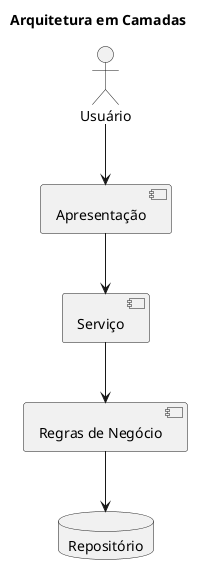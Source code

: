 @startuml
title Arquitetura em Camadas

actor "Usuário" as user
component "Apresentação" as ui
component "Serviço" as service
component "Regras de Negócio" as domain
database "Repositório" as repo

user --> ui
ui --> service
service --> domain
domain --> repo
@enduml